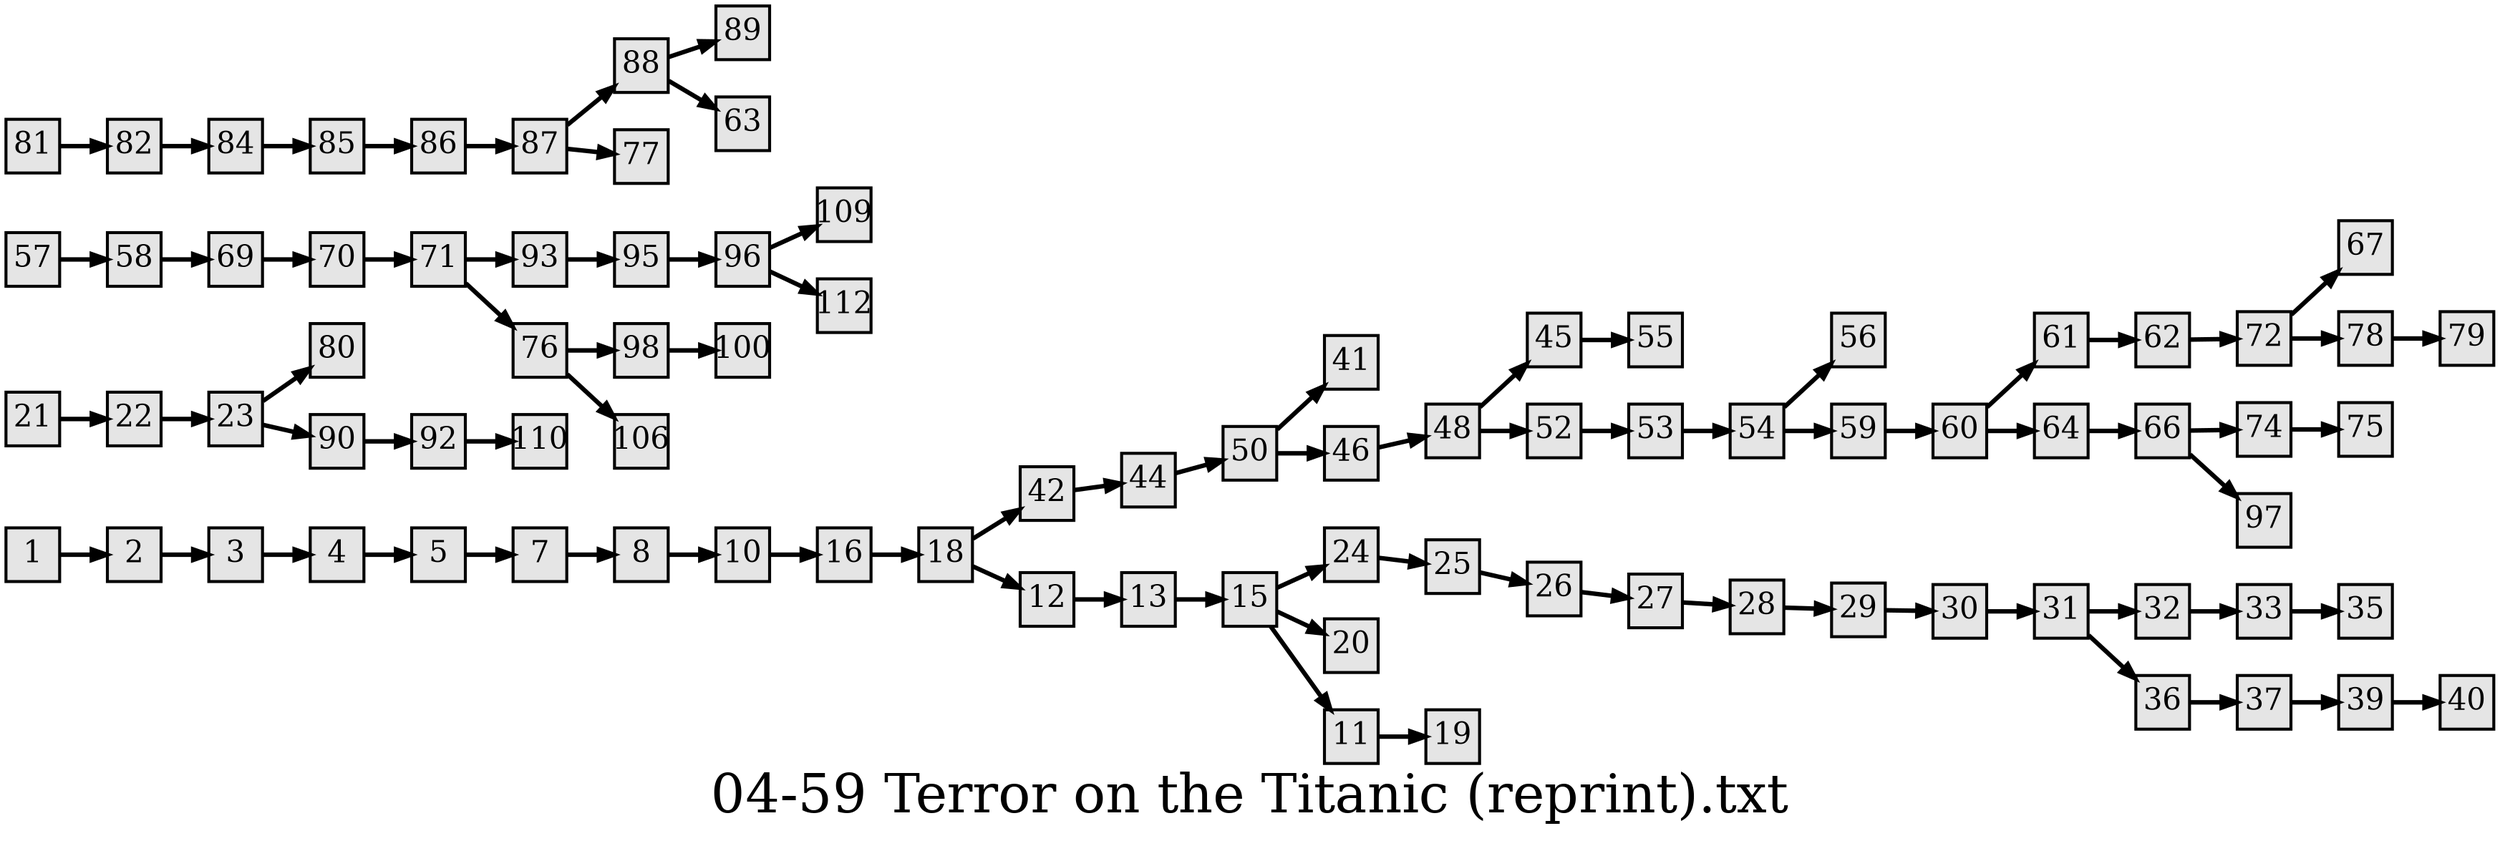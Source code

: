 digraph g{
  graph [ label="04-59 Terror on the Titanic (reprint).txt" rankdir=LR, ordering=out, fontsize=36, nodesep="0.35", ranksep="0.45"];
  node  [shape=rect, penwidth=2, fontsize=20, style=filled, fillcolor=grey90, margin="0,0", labelfloat=true, regular=true, fixedsize=true];
  edge  [labelfloat=true, penwidth=3, fontsize=12];
  1 -> 2;
  2 -> 3;
  3 -> 4;
  4 -> 5;
  5 -> 7;
  7 -> 8;
  8 -> 10;
  10 -> 16;
  11 -> 19;
  12 -> 13;
  13 -> 15;
  15 -> 24;
  15 -> 20;
  15 -> 11;
  16 -> 18;
  18 -> 42;
  18 -> 12;
  21 -> 22;
  22 -> 23;
  23 -> 80;
  23 -> 90;
  24 -> 25;
  25 -> 26;
  26 -> 27;
  27 -> 28;
  28 -> 29;
  29 -> 30;
  30 -> 31;
  31 -> 32;
  31 -> 36;
  32 -> 33;
  33 -> 35;
  36 -> 37;
  37 -> 39;
  39 -> 40;
  42 -> 44;
  44 -> 50;
  45 -> 55;
  46 -> 48;
  48 -> 45;
  48 -> 52;
  50 -> 41;
  50 -> 46;
  52 -> 53;
  53 -> 54;
  54 -> 56;
  54 -> 59;
  57 -> 58;
  58 -> 69;
  59 -> 60;
  60 -> 61;
  60 -> 64;
  61 -> 62;
  62 -> 72;
  64 -> 66;
  66 -> 74;
  66 -> 97;
  69 -> 70;
  70 -> 71;
  71 -> 93;
  71 -> 76;
  72 -> 67;
  72 -> 78;
  74 -> 75;
  76 -> 98;
  76 -> 106;
  78 -> 79;
  81 -> 82;
  82 -> 84;
  84 -> 85;
  85 -> 86;
  86 -> 87;
  87 -> 88;
  87 -> 77;
  88 -> 89;
  88 -> 63;
  90 -> 92;
  92 -> 110;
  93 -> 95;
  95 -> 96;
  96 -> 109;
  96 -> 112;
  98 -> 100;
  100;
}

